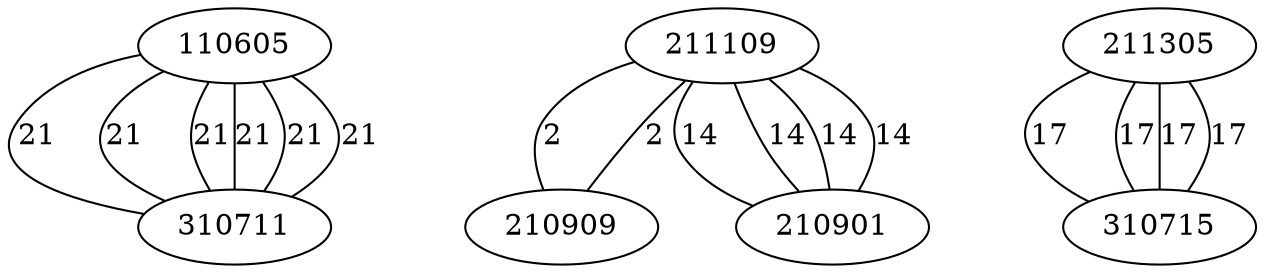graph chemin {

	110605 -- 310711 [label=21]
	110605 -- 310711 [label=21]
	110605 -- 310711 [label=21]
	310711 -- 110605 [label=21]
	310711 -- 110605 [label=21]
	310711 -- 110605 [label=21]
	211109 -- 210909 [label=2]
	211109 -- 210901 [label=14]
	211109 -- 210901 [label=14]
	210909 -- 211109 [label=2]
	210901 -- 211109 [label=14]
	210901 -- 211109 [label=14]
	211305 -- 310715 [label=17]
	211305 -- 310715 [label=17]
	310715 -- 211305 [label=17]
	310715 -- 211305 [label=17]

}
